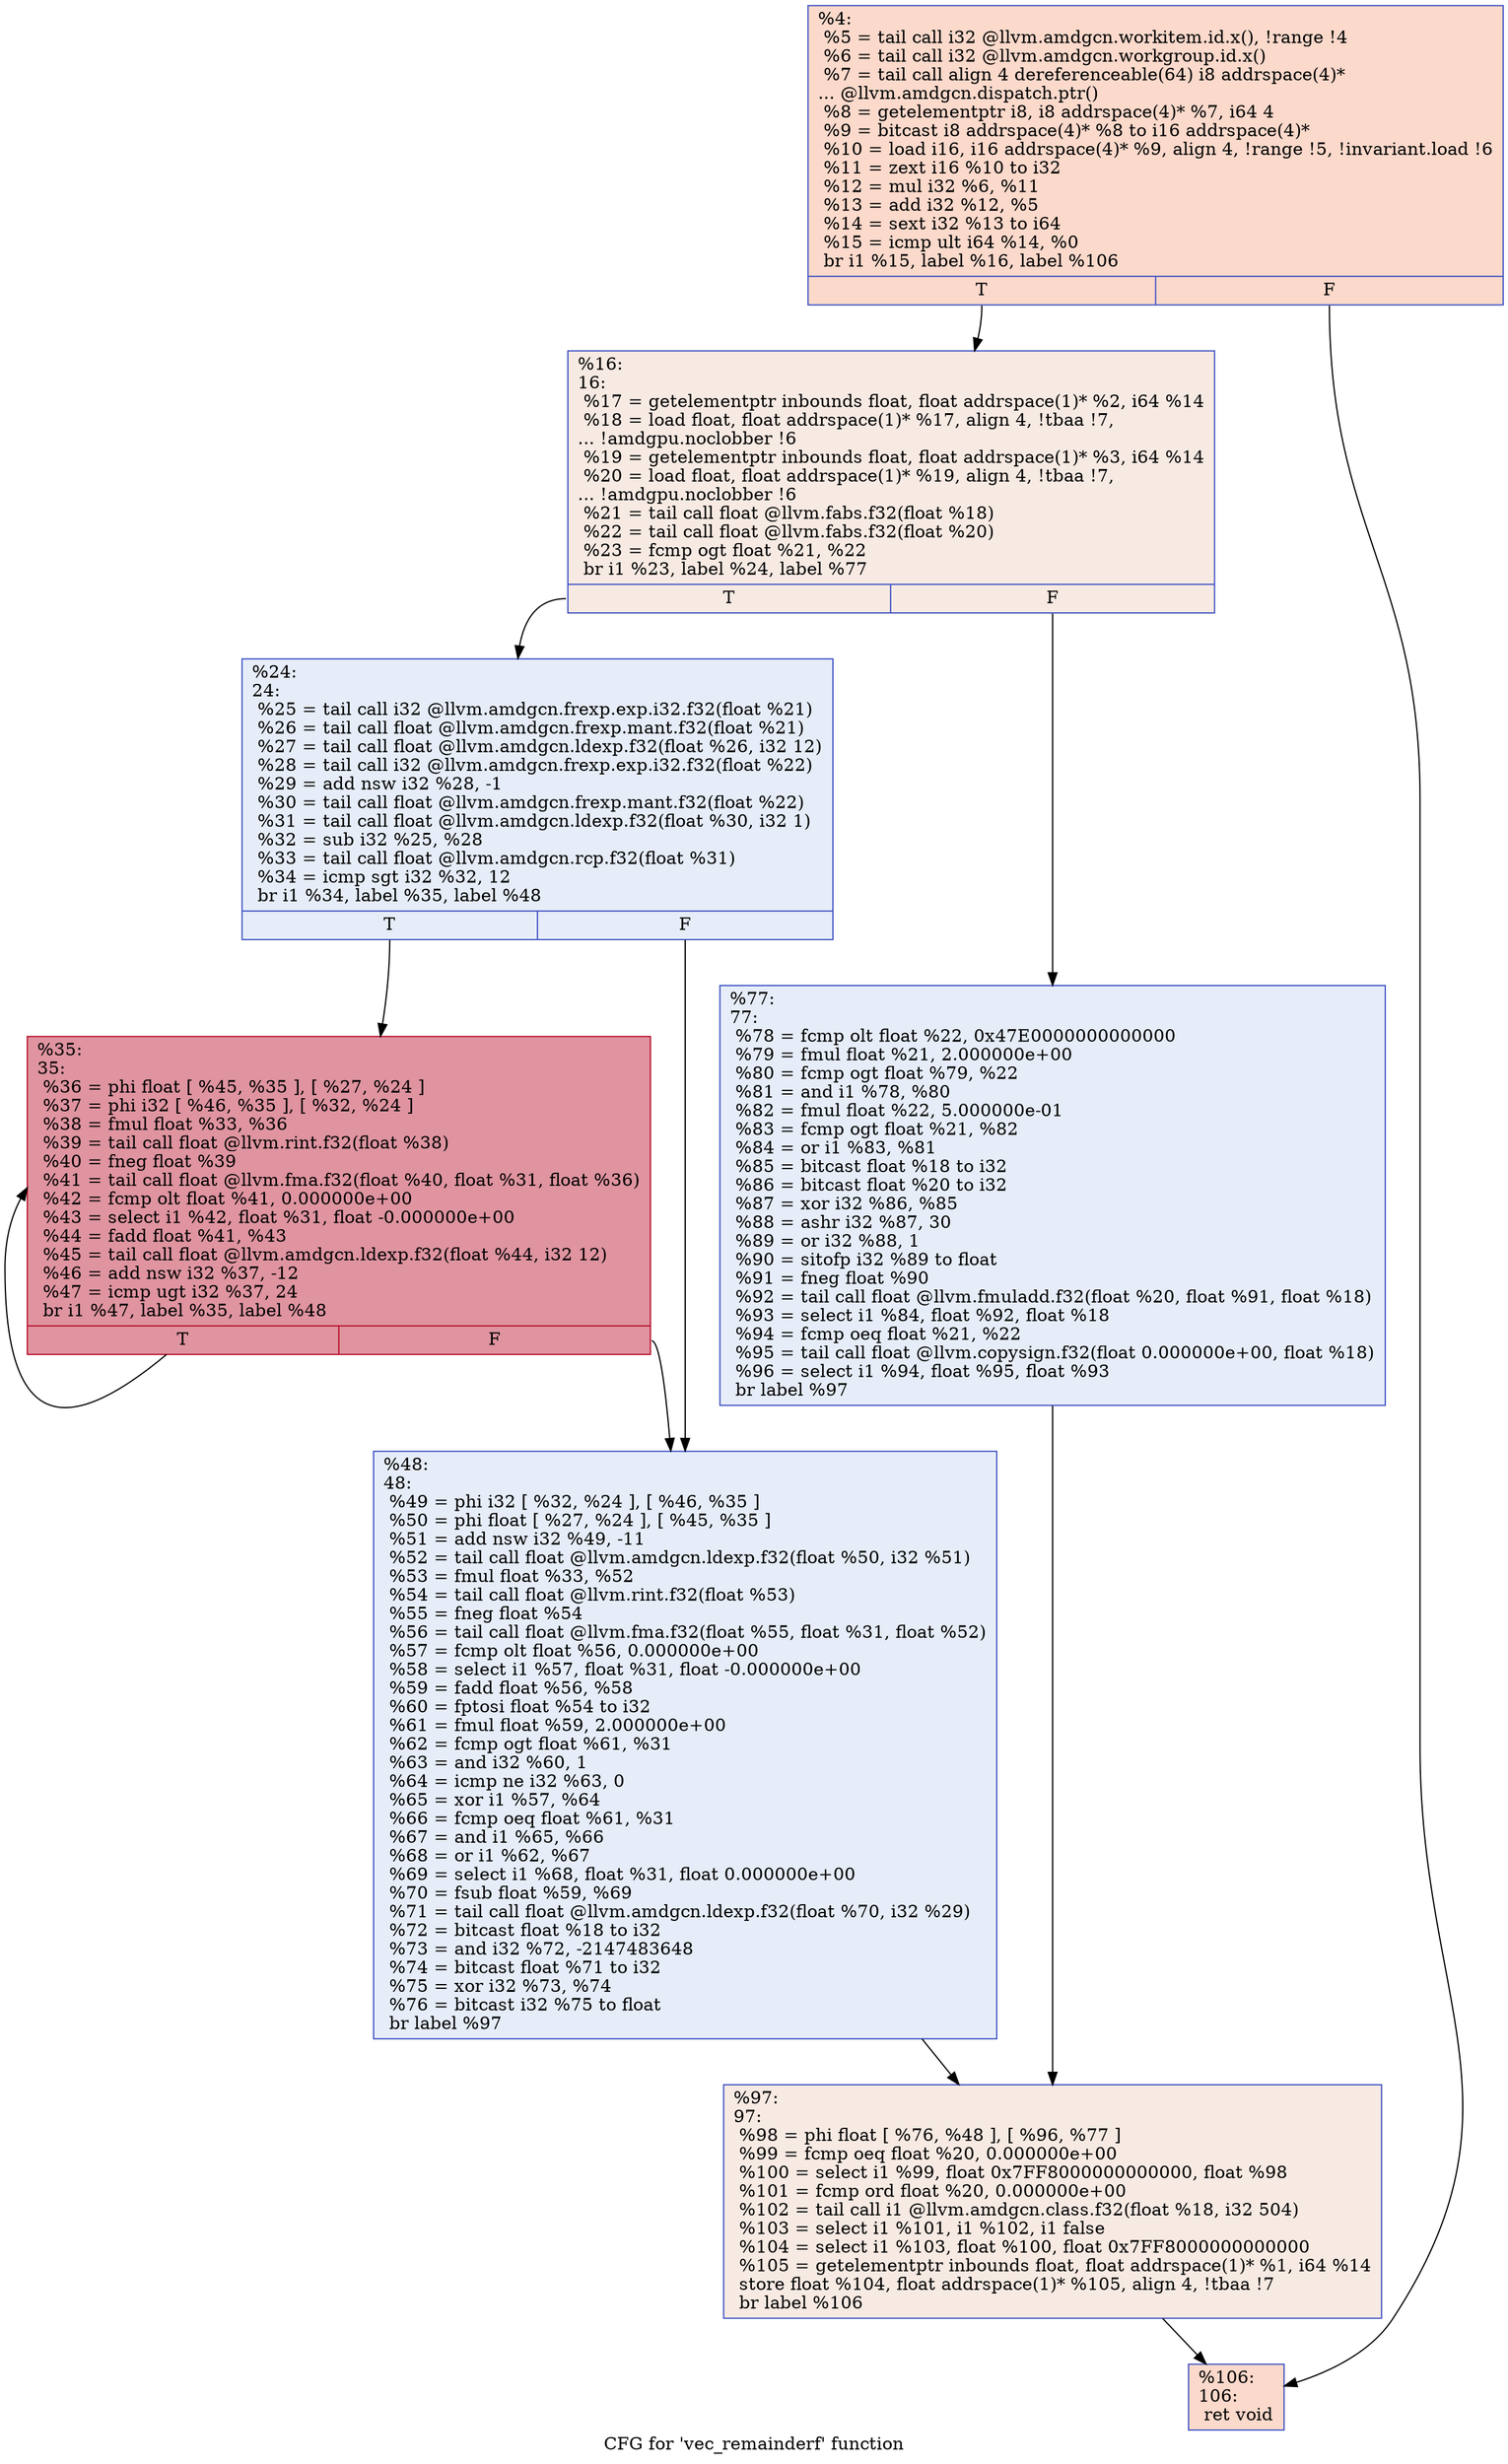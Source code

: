 digraph "CFG for 'vec_remainderf' function" {
	label="CFG for 'vec_remainderf' function";

	Node0x56f9540 [shape=record,color="#3d50c3ff", style=filled, fillcolor="#f7a88970",label="{%4:\l  %5 = tail call i32 @llvm.amdgcn.workitem.id.x(), !range !4\l  %6 = tail call i32 @llvm.amdgcn.workgroup.id.x()\l  %7 = tail call align 4 dereferenceable(64) i8 addrspace(4)*\l... @llvm.amdgcn.dispatch.ptr()\l  %8 = getelementptr i8, i8 addrspace(4)* %7, i64 4\l  %9 = bitcast i8 addrspace(4)* %8 to i16 addrspace(4)*\l  %10 = load i16, i16 addrspace(4)* %9, align 4, !range !5, !invariant.load !6\l  %11 = zext i16 %10 to i32\l  %12 = mul i32 %6, %11\l  %13 = add i32 %12, %5\l  %14 = sext i32 %13 to i64\l  %15 = icmp ult i64 %14, %0\l  br i1 %15, label %16, label %106\l|{<s0>T|<s1>F}}"];
	Node0x56f9540:s0 -> Node0x56f95d0;
	Node0x56f9540:s1 -> Node0x56fb550;
	Node0x56f95d0 [shape=record,color="#3d50c3ff", style=filled, fillcolor="#eed0c070",label="{%16:\l16:                                               \l  %17 = getelementptr inbounds float, float addrspace(1)* %2, i64 %14\l  %18 = load float, float addrspace(1)* %17, align 4, !tbaa !7,\l... !amdgpu.noclobber !6\l  %19 = getelementptr inbounds float, float addrspace(1)* %3, i64 %14\l  %20 = load float, float addrspace(1)* %19, align 4, !tbaa !7,\l... !amdgpu.noclobber !6\l  %21 = tail call float @llvm.fabs.f32(float %18)\l  %22 = tail call float @llvm.fabs.f32(float %20)\l  %23 = fcmp ogt float %21, %22\l  br i1 %23, label %24, label %77\l|{<s0>T|<s1>F}}"];
	Node0x56f95d0:s0 -> Node0x56fcad0;
	Node0x56f95d0:s1 -> Node0x56fcb60;
	Node0x56fcad0 [shape=record,color="#3d50c3ff", style=filled, fillcolor="#c7d7f070",label="{%24:\l24:                                               \l  %25 = tail call i32 @llvm.amdgcn.frexp.exp.i32.f32(float %21)\l  %26 = tail call float @llvm.amdgcn.frexp.mant.f32(float %21)\l  %27 = tail call float @llvm.amdgcn.ldexp.f32(float %26, i32 12)\l  %28 = tail call i32 @llvm.amdgcn.frexp.exp.i32.f32(float %22)\l  %29 = add nsw i32 %28, -1\l  %30 = tail call float @llvm.amdgcn.frexp.mant.f32(float %22)\l  %31 = tail call float @llvm.amdgcn.ldexp.f32(float %30, i32 1)\l  %32 = sub i32 %25, %28\l  %33 = tail call float @llvm.amdgcn.rcp.f32(float %31)\l  %34 = icmp sgt i32 %32, 12\l  br i1 %34, label %35, label %48\l|{<s0>T|<s1>F}}"];
	Node0x56fcad0:s0 -> Node0x56fdb20;
	Node0x56fcad0:s1 -> Node0x56fdbb0;
	Node0x56fdb20 [shape=record,color="#b70d28ff", style=filled, fillcolor="#b70d2870",label="{%35:\l35:                                               \l  %36 = phi float [ %45, %35 ], [ %27, %24 ]\l  %37 = phi i32 [ %46, %35 ], [ %32, %24 ]\l  %38 = fmul float %33, %36\l  %39 = tail call float @llvm.rint.f32(float %38)\l  %40 = fneg float %39\l  %41 = tail call float @llvm.fma.f32(float %40, float %31, float %36)\l  %42 = fcmp olt float %41, 0.000000e+00\l  %43 = select i1 %42, float %31, float -0.000000e+00\l  %44 = fadd float %41, %43\l  %45 = tail call float @llvm.amdgcn.ldexp.f32(float %44, i32 12)\l  %46 = add nsw i32 %37, -12\l  %47 = icmp ugt i32 %37, 24\l  br i1 %47, label %35, label %48\l|{<s0>T|<s1>F}}"];
	Node0x56fdb20:s0 -> Node0x56fdb20;
	Node0x56fdb20:s1 -> Node0x56fdbb0;
	Node0x56fdbb0 [shape=record,color="#3d50c3ff", style=filled, fillcolor="#c7d7f070",label="{%48:\l48:                                               \l  %49 = phi i32 [ %32, %24 ], [ %46, %35 ]\l  %50 = phi float [ %27, %24 ], [ %45, %35 ]\l  %51 = add nsw i32 %49, -11\l  %52 = tail call float @llvm.amdgcn.ldexp.f32(float %50, i32 %51)\l  %53 = fmul float %33, %52\l  %54 = tail call float @llvm.rint.f32(float %53)\l  %55 = fneg float %54\l  %56 = tail call float @llvm.fma.f32(float %55, float %31, float %52)\l  %57 = fcmp olt float %56, 0.000000e+00\l  %58 = select i1 %57, float %31, float -0.000000e+00\l  %59 = fadd float %56, %58\l  %60 = fptosi float %54 to i32\l  %61 = fmul float %59, 2.000000e+00\l  %62 = fcmp ogt float %61, %31\l  %63 = and i32 %60, 1\l  %64 = icmp ne i32 %63, 0\l  %65 = xor i1 %57, %64\l  %66 = fcmp oeq float %61, %31\l  %67 = and i1 %65, %66\l  %68 = or i1 %62, %67\l  %69 = select i1 %68, float %31, float 0.000000e+00\l  %70 = fsub float %59, %69\l  %71 = tail call float @llvm.amdgcn.ldexp.f32(float %70, i32 %29)\l  %72 = bitcast float %18 to i32\l  %73 = and i32 %72, -2147483648\l  %74 = bitcast float %71 to i32\l  %75 = xor i32 %73, %74\l  %76 = bitcast i32 %75 to float\l  br label %97\l}"];
	Node0x56fdbb0 -> Node0x5700840;
	Node0x56fcb60 [shape=record,color="#3d50c3ff", style=filled, fillcolor="#c7d7f070",label="{%77:\l77:                                               \l  %78 = fcmp olt float %22, 0x47E0000000000000\l  %79 = fmul float %21, 2.000000e+00\l  %80 = fcmp ogt float %79, %22\l  %81 = and i1 %78, %80\l  %82 = fmul float %22, 5.000000e-01\l  %83 = fcmp ogt float %21, %82\l  %84 = or i1 %83, %81\l  %85 = bitcast float %18 to i32\l  %86 = bitcast float %20 to i32\l  %87 = xor i32 %86, %85\l  %88 = ashr i32 %87, 30\l  %89 = or i32 %88, 1\l  %90 = sitofp i32 %89 to float\l  %91 = fneg float %90\l  %92 = tail call float @llvm.fmuladd.f32(float %20, float %91, float %18)\l  %93 = select i1 %84, float %92, float %18\l  %94 = fcmp oeq float %21, %22\l  %95 = tail call float @llvm.copysign.f32(float 0.000000e+00, float %18)\l  %96 = select i1 %94, float %95, float %93\l  br label %97\l}"];
	Node0x56fcb60 -> Node0x5700840;
	Node0x5700840 [shape=record,color="#3d50c3ff", style=filled, fillcolor="#eed0c070",label="{%97:\l97:                                               \l  %98 = phi float [ %76, %48 ], [ %96, %77 ]\l  %99 = fcmp oeq float %20, 0.000000e+00\l  %100 = select i1 %99, float 0x7FF8000000000000, float %98\l  %101 = fcmp ord float %20, 0.000000e+00\l  %102 = tail call i1 @llvm.amdgcn.class.f32(float %18, i32 504)\l  %103 = select i1 %101, i1 %102, i1 false\l  %104 = select i1 %103, float %100, float 0x7FF8000000000000\l  %105 = getelementptr inbounds float, float addrspace(1)* %1, i64 %14\l  store float %104, float addrspace(1)* %105, align 4, !tbaa !7\l  br label %106\l}"];
	Node0x5700840 -> Node0x56fb550;
	Node0x56fb550 [shape=record,color="#3d50c3ff", style=filled, fillcolor="#f7a88970",label="{%106:\l106:                                              \l  ret void\l}"];
}
